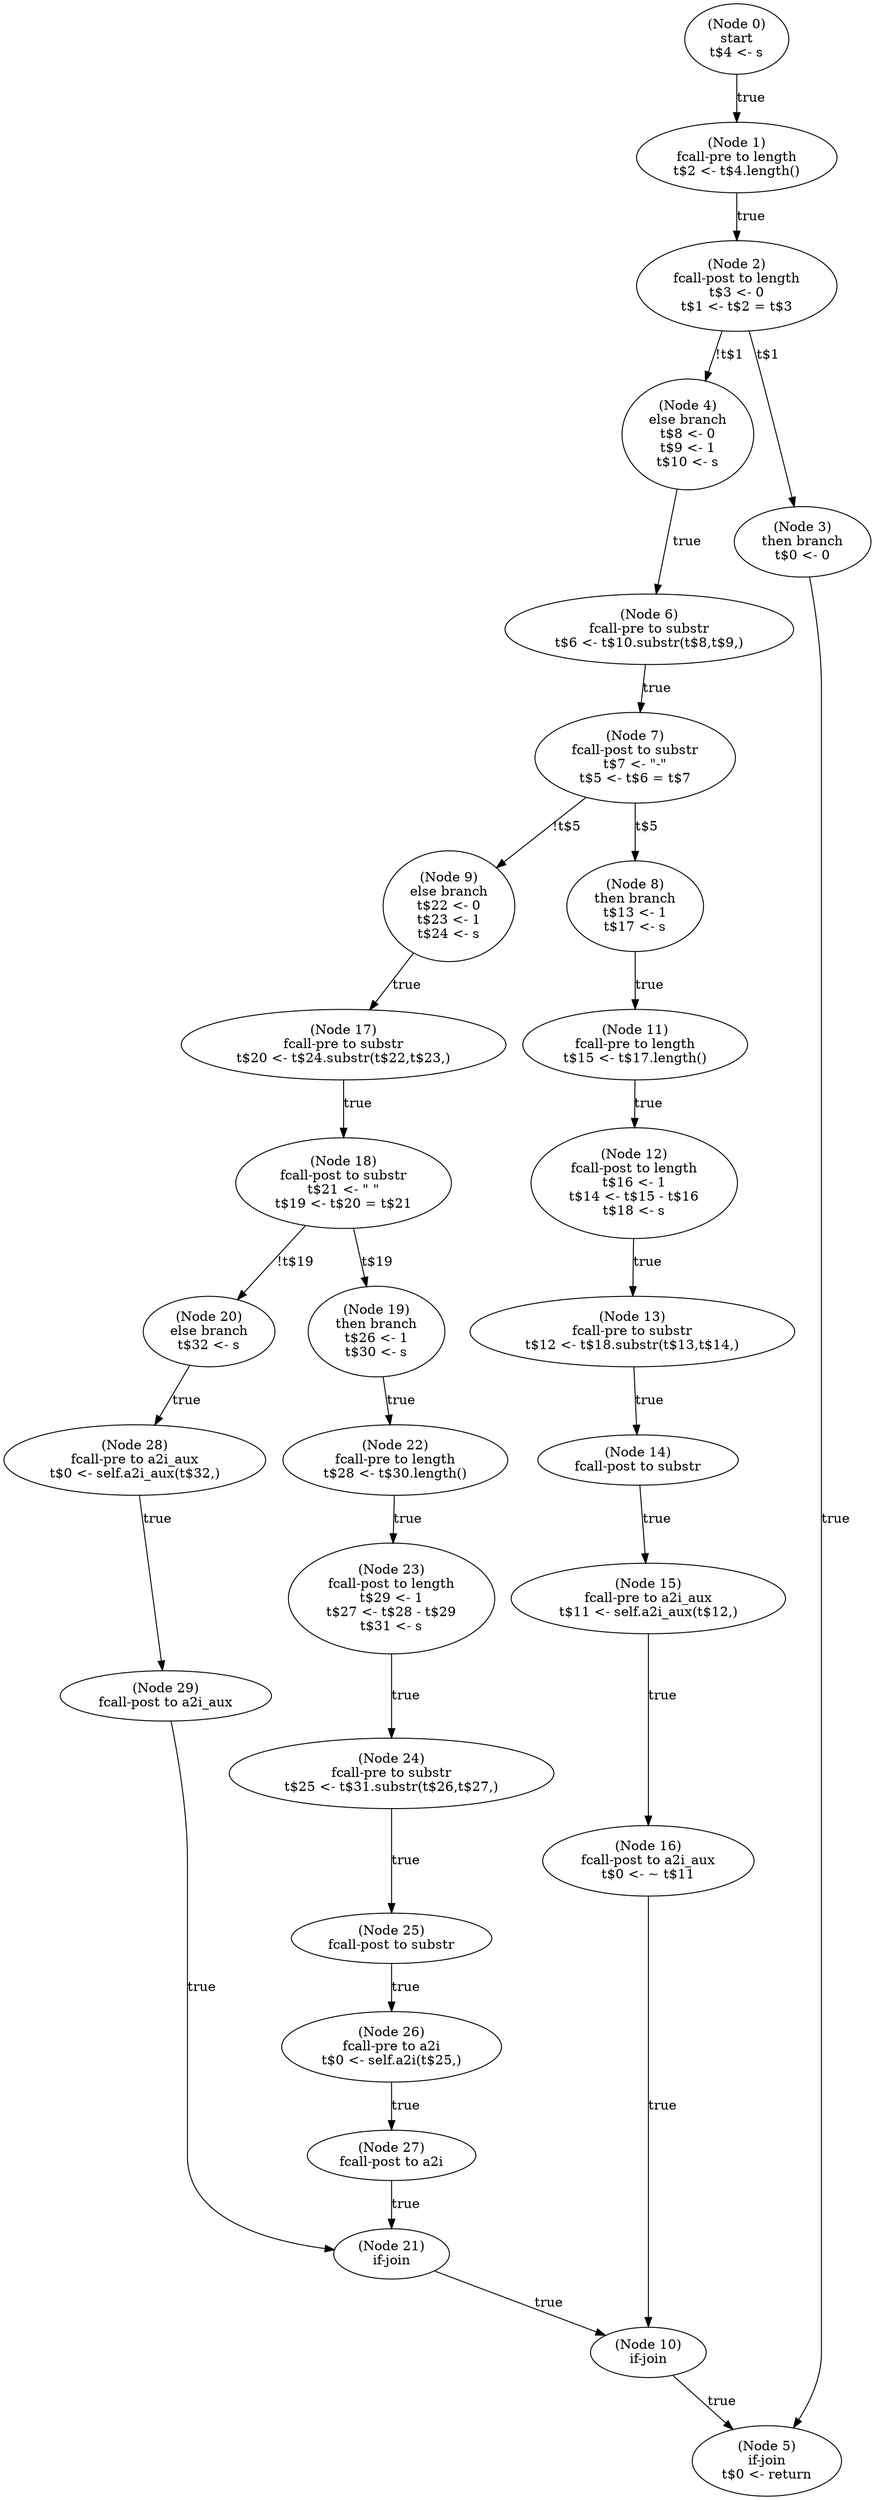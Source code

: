 digraph a2i_pre {
  n0 [label="(Node 0)\nstart\nt$4 <- s\n"];
 n0 -> n1 [label="true"];
  n1 [label="(Node 1)\nfcall-pre to length\nt$2 <- t$4.length()\n"];
 n1 -> n2 [label="true"];
  n2 [label="(Node 2)\nfcall-post to length\nt$3 <- 0\nt$1 <- t$2 = t$3\n"];
 n2 -> n4 [label="!t$1"];
 n2 -> n3 [label="t$1"];
  n3 [label="(Node 3)\nthen branch\nt$0 <- 0\n"];
 n3 -> n5 [label="true"];
  n4 [label="(Node 4)\nelse branch\nt$8 <- 0\nt$9 <- 1\nt$10 <- s\n"];
 n4 -> n6 [label="true"];
  n5 [label="(Node 5)\nif-join\nt$0 <- return\n"];
  n6 [label="(Node 6)\nfcall-pre to substr\nt$6 <- t$10.substr(t$8,t$9,)\n"];
 n6 -> n7 [label="true"];
  n7 [label="(Node 7)\nfcall-post to substr\nt$7 <- \"-\"\nt$5 <- t$6 = t$7\n"];
 n7 -> n9 [label="!t$5"];
 n7 -> n8 [label="t$5"];
  n8 [label="(Node 8)\nthen branch\nt$13 <- 1\nt$17 <- s\n"];
 n8 -> n11 [label="true"];
  n9 [label="(Node 9)\nelse branch\nt$22 <- 0\nt$23 <- 1\nt$24 <- s\n"];
 n9 -> n17 [label="true"];
  n10 [label="(Node 10)\nif-join\n"];
 n10 -> n5 [label="true"];
  n11 [label="(Node 11)\nfcall-pre to length\nt$15 <- t$17.length()\n"];
 n11 -> n12 [label="true"];
  n12 [label="(Node 12)\nfcall-post to length\nt$16 <- 1\nt$14 <- t$15 - t$16\nt$18 <- s\n"];
 n12 -> n13 [label="true"];
  n13 [label="(Node 13)\nfcall-pre to substr\nt$12 <- t$18.substr(t$13,t$14,)\n"];
 n13 -> n14 [label="true"];
  n14 [label="(Node 14)\nfcall-post to substr\n"];
 n14 -> n15 [label="true"];
  n15 [label="(Node 15)\nfcall-pre to a2i_aux\nt$11 <- self.a2i_aux(t$12,)\n"];
 n15 -> n16 [label="true"];
  n16 [label="(Node 16)\nfcall-post to a2i_aux\nt$0 <- ~ t$11\n"];
 n16 -> n10 [label="true"];
  n17 [label="(Node 17)\nfcall-pre to substr\nt$20 <- t$24.substr(t$22,t$23,)\n"];
 n17 -> n18 [label="true"];
  n18 [label="(Node 18)\nfcall-post to substr\nt$21 <- \" \"\nt$19 <- t$20 = t$21\n"];
 n18 -> n20 [label="!t$19"];
 n18 -> n19 [label="t$19"];
  n19 [label="(Node 19)\nthen branch\nt$26 <- 1\nt$30 <- s\n"];
 n19 -> n22 [label="true"];
  n20 [label="(Node 20)\nelse branch\nt$32 <- s\n"];
 n20 -> n28 [label="true"];
  n21 [label="(Node 21)\nif-join\n"];
 n21 -> n10 [label="true"];
  n22 [label="(Node 22)\nfcall-pre to length\nt$28 <- t$30.length()\n"];
 n22 -> n23 [label="true"];
  n23 [label="(Node 23)\nfcall-post to length\nt$29 <- 1\nt$27 <- t$28 - t$29\nt$31 <- s\n"];
 n23 -> n24 [label="true"];
  n24 [label="(Node 24)\nfcall-pre to substr\nt$25 <- t$31.substr(t$26,t$27,)\n"];
 n24 -> n25 [label="true"];
  n25 [label="(Node 25)\nfcall-post to substr\n"];
 n25 -> n26 [label="true"];
  n26 [label="(Node 26)\nfcall-pre to a2i\nt$0 <- self.a2i(t$25,)\n"];
 n26 -> n27 [label="true"];
  n27 [label="(Node 27)\nfcall-post to a2i\n"];
 n27 -> n21 [label="true"];
  n28 [label="(Node 28)\nfcall-pre to a2i_aux\nt$0 <- self.a2i_aux(t$32,)\n"];
 n28 -> n29 [label="true"];
  n29 [label="(Node 29)\nfcall-post to a2i_aux\n"];
 n29 -> n21 [label="true"];
}
